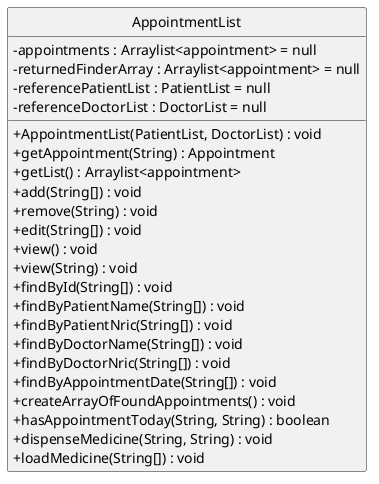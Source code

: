 @startuml
hide circle
skinparam classAttributeIconSize 0
class AppointmentList {
-appointments : Arraylist<appointment> = null
-returnedFinderArray : Arraylist<appointment> = null
-referencePatientList : PatientList = null
-referenceDoctorList : DoctorList = null
+AppointmentList(PatientList, DoctorList) : void
+getAppointment(String) : Appointment
+getList() : Arraylist<appointment>
+add(String[]) : void
+remove(String) : void
+edit(String[]) : void
+view() : void
+view(String) : void
+findById(String[]) : void
+findByPatientName(String[]) : void
+findByPatientNric(String[]) : void
+findByDoctorName(String[]) : void
+findByDoctorNric(String[]) : void
+findByAppointmentDate(String[]) : void
+createArrayOfFoundAppointments() : void
+hasAppointmentToday(String, String) : boolean
+dispenseMedicine(String, String) : void
+loadMedicine(String[]) : void
}

@enduml